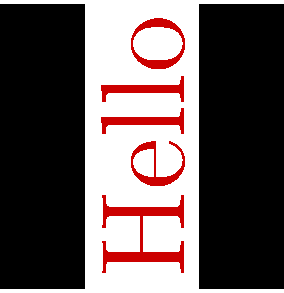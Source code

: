 frame f;
filldraw(scale(5cm)*unitsquare, black);
label(f,"Hello", 0.8*red, Fill(white));
add(rotate(90) * scale(5) * f, (2.5cm,2.5cm));
